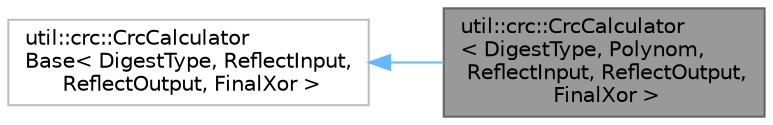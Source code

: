 digraph "util::crc::CrcCalculator&lt; DigestType, Polynom, ReflectInput, ReflectOutput, FinalXor &gt;"
{
 // LATEX_PDF_SIZE
  bgcolor="transparent";
  edge [fontname=Helvetica,fontsize=10,labelfontname=Helvetica,labelfontsize=10];
  node [fontname=Helvetica,fontsize=10,shape=box,height=0.2,width=0.4];
  rankdir="LR";
  Node1 [id="Node000001",label="util::crc::CrcCalculator\l\< DigestType, Polynom,\l ReflectInput, ReflectOutput,\l FinalXor \>",height=0.2,width=0.4,color="gray40", fillcolor="grey60", style="filled", fontcolor="black",tooltip=" "];
  Node2 -> Node1 [id="edge1_Node000001_Node000002",dir="back",color="steelblue1",style="solid",tooltip=" "];
  Node2 [id="Node000002",label="util::crc::CrcCalculator\lBase\< DigestType, ReflectInput,\l ReflectOutput, FinalXor \>",height=0.2,width=0.4,color="grey75", fillcolor="white", style="filled",URL="$d3/d6e/structutil_1_1crc_1_1CrcCalculatorBase.html",tooltip=" "];
}
